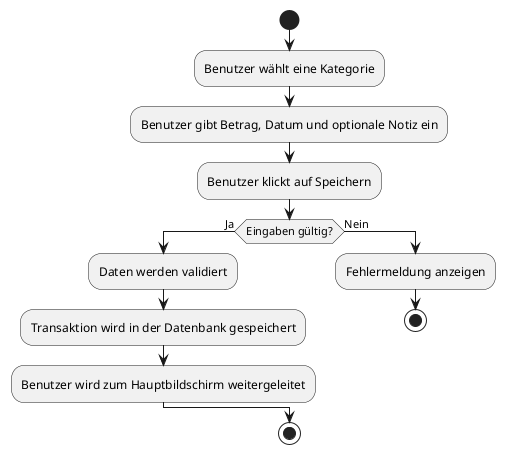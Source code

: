 @startuml

start

:Benutzer wählt eine Kategorie;
:Benutzer gibt Betrag, Datum und optionale Notiz ein;
:Benutzer klickt auf Speichern;

if (Eingaben gültig?) then (Ja)
  :Daten werden validiert;
  :Transaktion wird in der Datenbank gespeichert;
  :Benutzer wird zum Hauptbildschirm weitergeleitet;
else (Nein)
  :Fehlermeldung anzeigen;
  stop
endif

stop

@enduml
